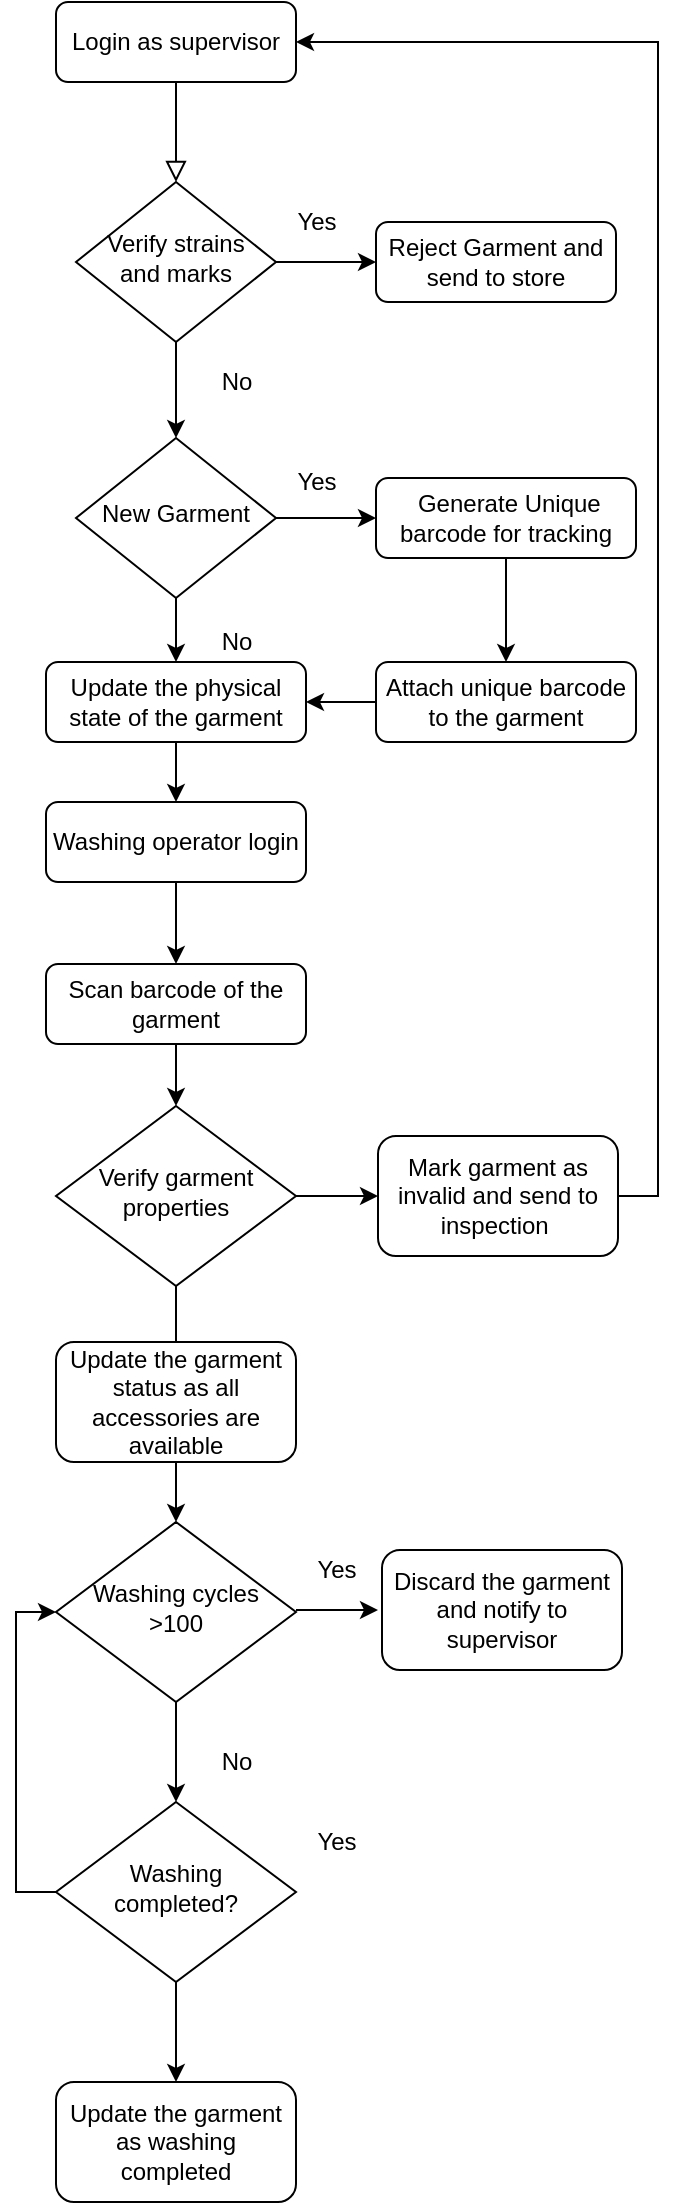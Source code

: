 <mxfile version="14.6.9" type="github">
  <diagram id="C5RBs43oDa-KdzZeNtuy" name="Page-1">
    <mxGraphModel dx="782" dy="437" grid="1" gridSize="10" guides="1" tooltips="1" connect="1" arrows="1" fold="1" page="1" pageScale="1" pageWidth="827" pageHeight="1169" math="0" shadow="0">
      <root>
        <mxCell id="WIyWlLk6GJQsqaUBKTNV-0" />
        <mxCell id="WIyWlLk6GJQsqaUBKTNV-1" parent="WIyWlLk6GJQsqaUBKTNV-0" />
        <mxCell id="WIyWlLk6GJQsqaUBKTNV-2" value="" style="rounded=0;html=1;jettySize=auto;orthogonalLoop=1;fontSize=11;endArrow=block;endFill=0;endSize=8;strokeWidth=1;shadow=0;labelBackgroundColor=none;edgeStyle=orthogonalEdgeStyle;" parent="WIyWlLk6GJQsqaUBKTNV-1" source="WIyWlLk6GJQsqaUBKTNV-3" target="WIyWlLk6GJQsqaUBKTNV-6" edge="1">
          <mxGeometry relative="1" as="geometry" />
        </mxCell>
        <mxCell id="WIyWlLk6GJQsqaUBKTNV-3" value="Login as supervisor" style="rounded=1;whiteSpace=wrap;html=1;fontSize=12;glass=0;strokeWidth=1;shadow=0;" parent="WIyWlLk6GJQsqaUBKTNV-1" vertex="1">
          <mxGeometry x="160" y="80" width="120" height="40" as="geometry" />
        </mxCell>
        <mxCell id="mjYuWuDwwWa4jm_J4tlU-3" style="edgeStyle=orthogonalEdgeStyle;rounded=0;orthogonalLoop=1;jettySize=auto;html=1;exitX=1;exitY=0.5;exitDx=0;exitDy=0;entryX=0;entryY=0.5;entryDx=0;entryDy=0;" edge="1" parent="WIyWlLk6GJQsqaUBKTNV-1" source="WIyWlLk6GJQsqaUBKTNV-6" target="WIyWlLk6GJQsqaUBKTNV-7">
          <mxGeometry relative="1" as="geometry" />
        </mxCell>
        <mxCell id="mjYuWuDwwWa4jm_J4tlU-6" style="edgeStyle=orthogonalEdgeStyle;rounded=0;orthogonalLoop=1;jettySize=auto;html=1;exitX=0.5;exitY=1;exitDx=0;exitDy=0;entryX=0.5;entryY=0;entryDx=0;entryDy=0;" edge="1" parent="WIyWlLk6GJQsqaUBKTNV-1" source="WIyWlLk6GJQsqaUBKTNV-6" target="WIyWlLk6GJQsqaUBKTNV-10">
          <mxGeometry relative="1" as="geometry" />
        </mxCell>
        <mxCell id="WIyWlLk6GJQsqaUBKTNV-6" value="Verify strains&lt;br&gt;and marks" style="rhombus;whiteSpace=wrap;html=1;shadow=0;fontFamily=Helvetica;fontSize=12;align=center;strokeWidth=1;spacing=6;spacingTop=-4;" parent="WIyWlLk6GJQsqaUBKTNV-1" vertex="1">
          <mxGeometry x="170" y="170" width="100" height="80" as="geometry" />
        </mxCell>
        <mxCell id="WIyWlLk6GJQsqaUBKTNV-7" value="Reject Garment and send to store" style="rounded=1;whiteSpace=wrap;html=1;fontSize=12;glass=0;strokeWidth=1;shadow=0;" parent="WIyWlLk6GJQsqaUBKTNV-1" vertex="1">
          <mxGeometry x="320" y="190" width="120" height="40" as="geometry" />
        </mxCell>
        <mxCell id="mjYuWuDwwWa4jm_J4tlU-7" value="" style="edgeStyle=orthogonalEdgeStyle;rounded=0;orthogonalLoop=1;jettySize=auto;html=1;" edge="1" parent="WIyWlLk6GJQsqaUBKTNV-1" source="WIyWlLk6GJQsqaUBKTNV-10" target="mjYuWuDwwWa4jm_J4tlU-5">
          <mxGeometry relative="1" as="geometry" />
        </mxCell>
        <mxCell id="mjYuWuDwwWa4jm_J4tlU-19" value="" style="edgeStyle=orthogonalEdgeStyle;rounded=0;orthogonalLoop=1;jettySize=auto;html=1;" edge="1" parent="WIyWlLk6GJQsqaUBKTNV-1" source="WIyWlLk6GJQsqaUBKTNV-10" target="mjYuWuDwwWa4jm_J4tlU-18">
          <mxGeometry relative="1" as="geometry" />
        </mxCell>
        <mxCell id="WIyWlLk6GJQsqaUBKTNV-10" value="New Garment" style="rhombus;whiteSpace=wrap;html=1;shadow=0;fontFamily=Helvetica;fontSize=12;align=center;strokeWidth=1;spacing=6;spacingTop=-4;" parent="WIyWlLk6GJQsqaUBKTNV-1" vertex="1">
          <mxGeometry x="170" y="298" width="100" height="80" as="geometry" />
        </mxCell>
        <mxCell id="mjYuWuDwwWa4jm_J4tlU-2" value="No" style="text;html=1;align=center;verticalAlign=middle;resizable=0;points=[];autosize=1;strokeColor=none;" vertex="1" parent="WIyWlLk6GJQsqaUBKTNV-1">
          <mxGeometry x="235" y="260" width="30" height="20" as="geometry" />
        </mxCell>
        <mxCell id="mjYuWuDwwWa4jm_J4tlU-4" value="Yes" style="text;html=1;align=center;verticalAlign=middle;resizable=0;points=[];autosize=1;strokeColor=none;" vertex="1" parent="WIyWlLk6GJQsqaUBKTNV-1">
          <mxGeometry x="275" y="180" width="30" height="20" as="geometry" />
        </mxCell>
        <mxCell id="mjYuWuDwwWa4jm_J4tlU-22" value="" style="edgeStyle=orthogonalEdgeStyle;rounded=0;orthogonalLoop=1;jettySize=auto;html=1;" edge="1" parent="WIyWlLk6GJQsqaUBKTNV-1" source="mjYuWuDwwWa4jm_J4tlU-5" target="mjYuWuDwwWa4jm_J4tlU-11">
          <mxGeometry relative="1" as="geometry" />
        </mxCell>
        <mxCell id="mjYuWuDwwWa4jm_J4tlU-5" value="&amp;nbsp;Generate Unique barcode for tracking" style="rounded=1;whiteSpace=wrap;html=1;" vertex="1" parent="WIyWlLk6GJQsqaUBKTNV-1">
          <mxGeometry x="320" y="318" width="130" height="40" as="geometry" />
        </mxCell>
        <mxCell id="mjYuWuDwwWa4jm_J4tlU-8" value="Yes" style="text;html=1;align=center;verticalAlign=middle;resizable=0;points=[];autosize=1;strokeColor=none;" vertex="1" parent="WIyWlLk6GJQsqaUBKTNV-1">
          <mxGeometry x="275" y="310" width="30" height="20" as="geometry" />
        </mxCell>
        <mxCell id="mjYuWuDwwWa4jm_J4tlU-27" value="" style="edgeStyle=orthogonalEdgeStyle;rounded=0;orthogonalLoop=1;jettySize=auto;html=1;" edge="1" parent="WIyWlLk6GJQsqaUBKTNV-1" source="mjYuWuDwwWa4jm_J4tlU-9" target="mjYuWuDwwWa4jm_J4tlU-10">
          <mxGeometry relative="1" as="geometry" />
        </mxCell>
        <mxCell id="mjYuWuDwwWa4jm_J4tlU-9" value="Washing operator login" style="rounded=1;whiteSpace=wrap;html=1;" vertex="1" parent="WIyWlLk6GJQsqaUBKTNV-1">
          <mxGeometry x="155" y="480" width="130" height="40" as="geometry" />
        </mxCell>
        <mxCell id="mjYuWuDwwWa4jm_J4tlU-34" value="" style="edgeStyle=orthogonalEdgeStyle;rounded=0;orthogonalLoop=1;jettySize=auto;html=1;" edge="1" parent="WIyWlLk6GJQsqaUBKTNV-1" source="mjYuWuDwwWa4jm_J4tlU-10" target="mjYuWuDwwWa4jm_J4tlU-28">
          <mxGeometry relative="1" as="geometry" />
        </mxCell>
        <mxCell id="mjYuWuDwwWa4jm_J4tlU-10" value="Scan barcode of the garment" style="rounded=1;whiteSpace=wrap;html=1;" vertex="1" parent="WIyWlLk6GJQsqaUBKTNV-1">
          <mxGeometry x="155" y="561" width="130" height="40" as="geometry" />
        </mxCell>
        <mxCell id="mjYuWuDwwWa4jm_J4tlU-23" value="" style="edgeStyle=orthogonalEdgeStyle;rounded=0;orthogonalLoop=1;jettySize=auto;html=1;" edge="1" parent="WIyWlLk6GJQsqaUBKTNV-1" source="mjYuWuDwwWa4jm_J4tlU-11" target="mjYuWuDwwWa4jm_J4tlU-18">
          <mxGeometry relative="1" as="geometry" />
        </mxCell>
        <mxCell id="mjYuWuDwwWa4jm_J4tlU-11" value="Attach unique barcode to the garment" style="rounded=1;whiteSpace=wrap;html=1;" vertex="1" parent="WIyWlLk6GJQsqaUBKTNV-1">
          <mxGeometry x="320" y="410" width="130" height="40" as="geometry" />
        </mxCell>
        <mxCell id="mjYuWuDwwWa4jm_J4tlU-15" value="No" style="text;html=1;align=center;verticalAlign=middle;resizable=0;points=[];autosize=1;strokeColor=none;" vertex="1" parent="WIyWlLk6GJQsqaUBKTNV-1">
          <mxGeometry x="235" y="390" width="30" height="20" as="geometry" />
        </mxCell>
        <mxCell id="mjYuWuDwwWa4jm_J4tlU-24" value="" style="edgeStyle=orthogonalEdgeStyle;rounded=0;orthogonalLoop=1;jettySize=auto;html=1;" edge="1" parent="WIyWlLk6GJQsqaUBKTNV-1" source="mjYuWuDwwWa4jm_J4tlU-18" target="mjYuWuDwwWa4jm_J4tlU-9">
          <mxGeometry relative="1" as="geometry" />
        </mxCell>
        <mxCell id="mjYuWuDwwWa4jm_J4tlU-18" value="Update the physical state of the garment" style="rounded=1;whiteSpace=wrap;html=1;" vertex="1" parent="WIyWlLk6GJQsqaUBKTNV-1">
          <mxGeometry x="155" y="410" width="130" height="40" as="geometry" />
        </mxCell>
        <mxCell id="mjYuWuDwwWa4jm_J4tlU-33" value="" style="edgeStyle=orthogonalEdgeStyle;rounded=0;orthogonalLoop=1;jettySize=auto;html=1;" edge="1" parent="WIyWlLk6GJQsqaUBKTNV-1" source="mjYuWuDwwWa4jm_J4tlU-28" target="mjYuWuDwwWa4jm_J4tlU-31">
          <mxGeometry relative="1" as="geometry" />
        </mxCell>
        <mxCell id="mjYuWuDwwWa4jm_J4tlU-49" value="" style="edgeStyle=orthogonalEdgeStyle;rounded=0;orthogonalLoop=1;jettySize=auto;html=1;" edge="1" parent="WIyWlLk6GJQsqaUBKTNV-1" source="mjYuWuDwwWa4jm_J4tlU-28" target="mjYuWuDwwWa4jm_J4tlU-39">
          <mxGeometry relative="1" as="geometry" />
        </mxCell>
        <mxCell id="mjYuWuDwwWa4jm_J4tlU-28" value="Verify garment properties" style="rhombus;whiteSpace=wrap;html=1;shadow=0;fontFamily=Helvetica;fontSize=12;align=center;strokeWidth=1;spacing=6;spacingTop=-4;" vertex="1" parent="WIyWlLk6GJQsqaUBKTNV-1">
          <mxGeometry x="160" y="632" width="120" height="90" as="geometry" />
        </mxCell>
        <mxCell id="mjYuWuDwwWa4jm_J4tlU-35" style="edgeStyle=orthogonalEdgeStyle;rounded=0;orthogonalLoop=1;jettySize=auto;html=1;exitX=1;exitY=0.5;exitDx=0;exitDy=0;entryX=1;entryY=0.5;entryDx=0;entryDy=0;" edge="1" parent="WIyWlLk6GJQsqaUBKTNV-1" source="mjYuWuDwwWa4jm_J4tlU-31" target="WIyWlLk6GJQsqaUBKTNV-3">
          <mxGeometry relative="1" as="geometry" />
        </mxCell>
        <mxCell id="mjYuWuDwwWa4jm_J4tlU-31" value="Mark garment as invalid and send to inspection&amp;nbsp;" style="rounded=1;whiteSpace=wrap;html=1;" vertex="1" parent="WIyWlLk6GJQsqaUBKTNV-1">
          <mxGeometry x="321" y="647" width="120" height="60" as="geometry" />
        </mxCell>
        <mxCell id="mjYuWuDwwWa4jm_J4tlU-36" value="Update the garment status as all accessories are available" style="rounded=1;whiteSpace=wrap;html=1;" vertex="1" parent="WIyWlLk6GJQsqaUBKTNV-1">
          <mxGeometry x="160" y="750" width="120" height="60" as="geometry" />
        </mxCell>
        <mxCell id="mjYuWuDwwWa4jm_J4tlU-41" value="" style="edgeStyle=orthogonalEdgeStyle;rounded=0;orthogonalLoop=1;jettySize=auto;html=1;" edge="1" parent="WIyWlLk6GJQsqaUBKTNV-1">
          <mxGeometry relative="1" as="geometry">
            <mxPoint x="280" y="884" as="sourcePoint" />
            <mxPoint x="321" y="884" as="targetPoint" />
          </mxGeometry>
        </mxCell>
        <mxCell id="mjYuWuDwwWa4jm_J4tlU-52" value="" style="edgeStyle=orthogonalEdgeStyle;rounded=0;orthogonalLoop=1;jettySize=auto;html=1;" edge="1" parent="WIyWlLk6GJQsqaUBKTNV-1" source="mjYuWuDwwWa4jm_J4tlU-39">
          <mxGeometry relative="1" as="geometry">
            <mxPoint x="220" y="980" as="targetPoint" />
          </mxGeometry>
        </mxCell>
        <mxCell id="mjYuWuDwwWa4jm_J4tlU-39" value="Washing cycles &amp;gt;100" style="rhombus;whiteSpace=wrap;html=1;shadow=0;fontFamily=Helvetica;fontSize=12;align=center;strokeWidth=1;spacing=6;spacingTop=-4;" vertex="1" parent="WIyWlLk6GJQsqaUBKTNV-1">
          <mxGeometry x="160" y="840" width="120" height="90" as="geometry" />
        </mxCell>
        <mxCell id="mjYuWuDwwWa4jm_J4tlU-40" value="Discard the garment and notify to supervisor" style="rounded=1;whiteSpace=wrap;html=1;" vertex="1" parent="WIyWlLk6GJQsqaUBKTNV-1">
          <mxGeometry x="323" y="854" width="120" height="60" as="geometry" />
        </mxCell>
        <mxCell id="mjYuWuDwwWa4jm_J4tlU-43" value="No" style="text;html=1;align=center;verticalAlign=middle;resizable=0;points=[];autosize=1;strokeColor=none;" vertex="1" parent="WIyWlLk6GJQsqaUBKTNV-1">
          <mxGeometry x="235" y="950" width="30" height="20" as="geometry" />
        </mxCell>
        <mxCell id="mjYuWuDwwWa4jm_J4tlU-44" value="Yes" style="text;html=1;align=center;verticalAlign=middle;resizable=0;points=[];autosize=1;strokeColor=none;" vertex="1" parent="WIyWlLk6GJQsqaUBKTNV-1">
          <mxGeometry x="285" y="854" width="30" height="20" as="geometry" />
        </mxCell>
        <mxCell id="mjYuWuDwwWa4jm_J4tlU-55" style="edgeStyle=orthogonalEdgeStyle;rounded=0;orthogonalLoop=1;jettySize=auto;html=1;entryX=0;entryY=0.5;entryDx=0;entryDy=0;" edge="1" parent="WIyWlLk6GJQsqaUBKTNV-1" source="mjYuWuDwwWa4jm_J4tlU-54" target="mjYuWuDwwWa4jm_J4tlU-39">
          <mxGeometry relative="1" as="geometry">
            <Array as="points">
              <mxPoint x="140" y="1025" />
              <mxPoint x="140" y="885" />
            </Array>
          </mxGeometry>
        </mxCell>
        <mxCell id="mjYuWuDwwWa4jm_J4tlU-58" value="" style="edgeStyle=orthogonalEdgeStyle;rounded=0;orthogonalLoop=1;jettySize=auto;html=1;" edge="1" parent="WIyWlLk6GJQsqaUBKTNV-1" source="mjYuWuDwwWa4jm_J4tlU-54" target="mjYuWuDwwWa4jm_J4tlU-57">
          <mxGeometry relative="1" as="geometry" />
        </mxCell>
        <mxCell id="mjYuWuDwwWa4jm_J4tlU-54" value="Washing completed?" style="rhombus;whiteSpace=wrap;html=1;shadow=0;fontFamily=Helvetica;fontSize=12;align=center;strokeWidth=1;spacing=6;spacingTop=-4;" vertex="1" parent="WIyWlLk6GJQsqaUBKTNV-1">
          <mxGeometry x="160" y="980" width="120" height="90" as="geometry" />
        </mxCell>
        <mxCell id="mjYuWuDwwWa4jm_J4tlU-56" value="Yes" style="text;html=1;align=center;verticalAlign=middle;resizable=0;points=[];autosize=1;strokeColor=none;" vertex="1" parent="WIyWlLk6GJQsqaUBKTNV-1">
          <mxGeometry x="285" y="990" width="30" height="20" as="geometry" />
        </mxCell>
        <mxCell id="mjYuWuDwwWa4jm_J4tlU-57" value="Update the garment as washing completed" style="rounded=1;whiteSpace=wrap;html=1;" vertex="1" parent="WIyWlLk6GJQsqaUBKTNV-1">
          <mxGeometry x="160" y="1120" width="120" height="60" as="geometry" />
        </mxCell>
      </root>
    </mxGraphModel>
  </diagram>
</mxfile>
